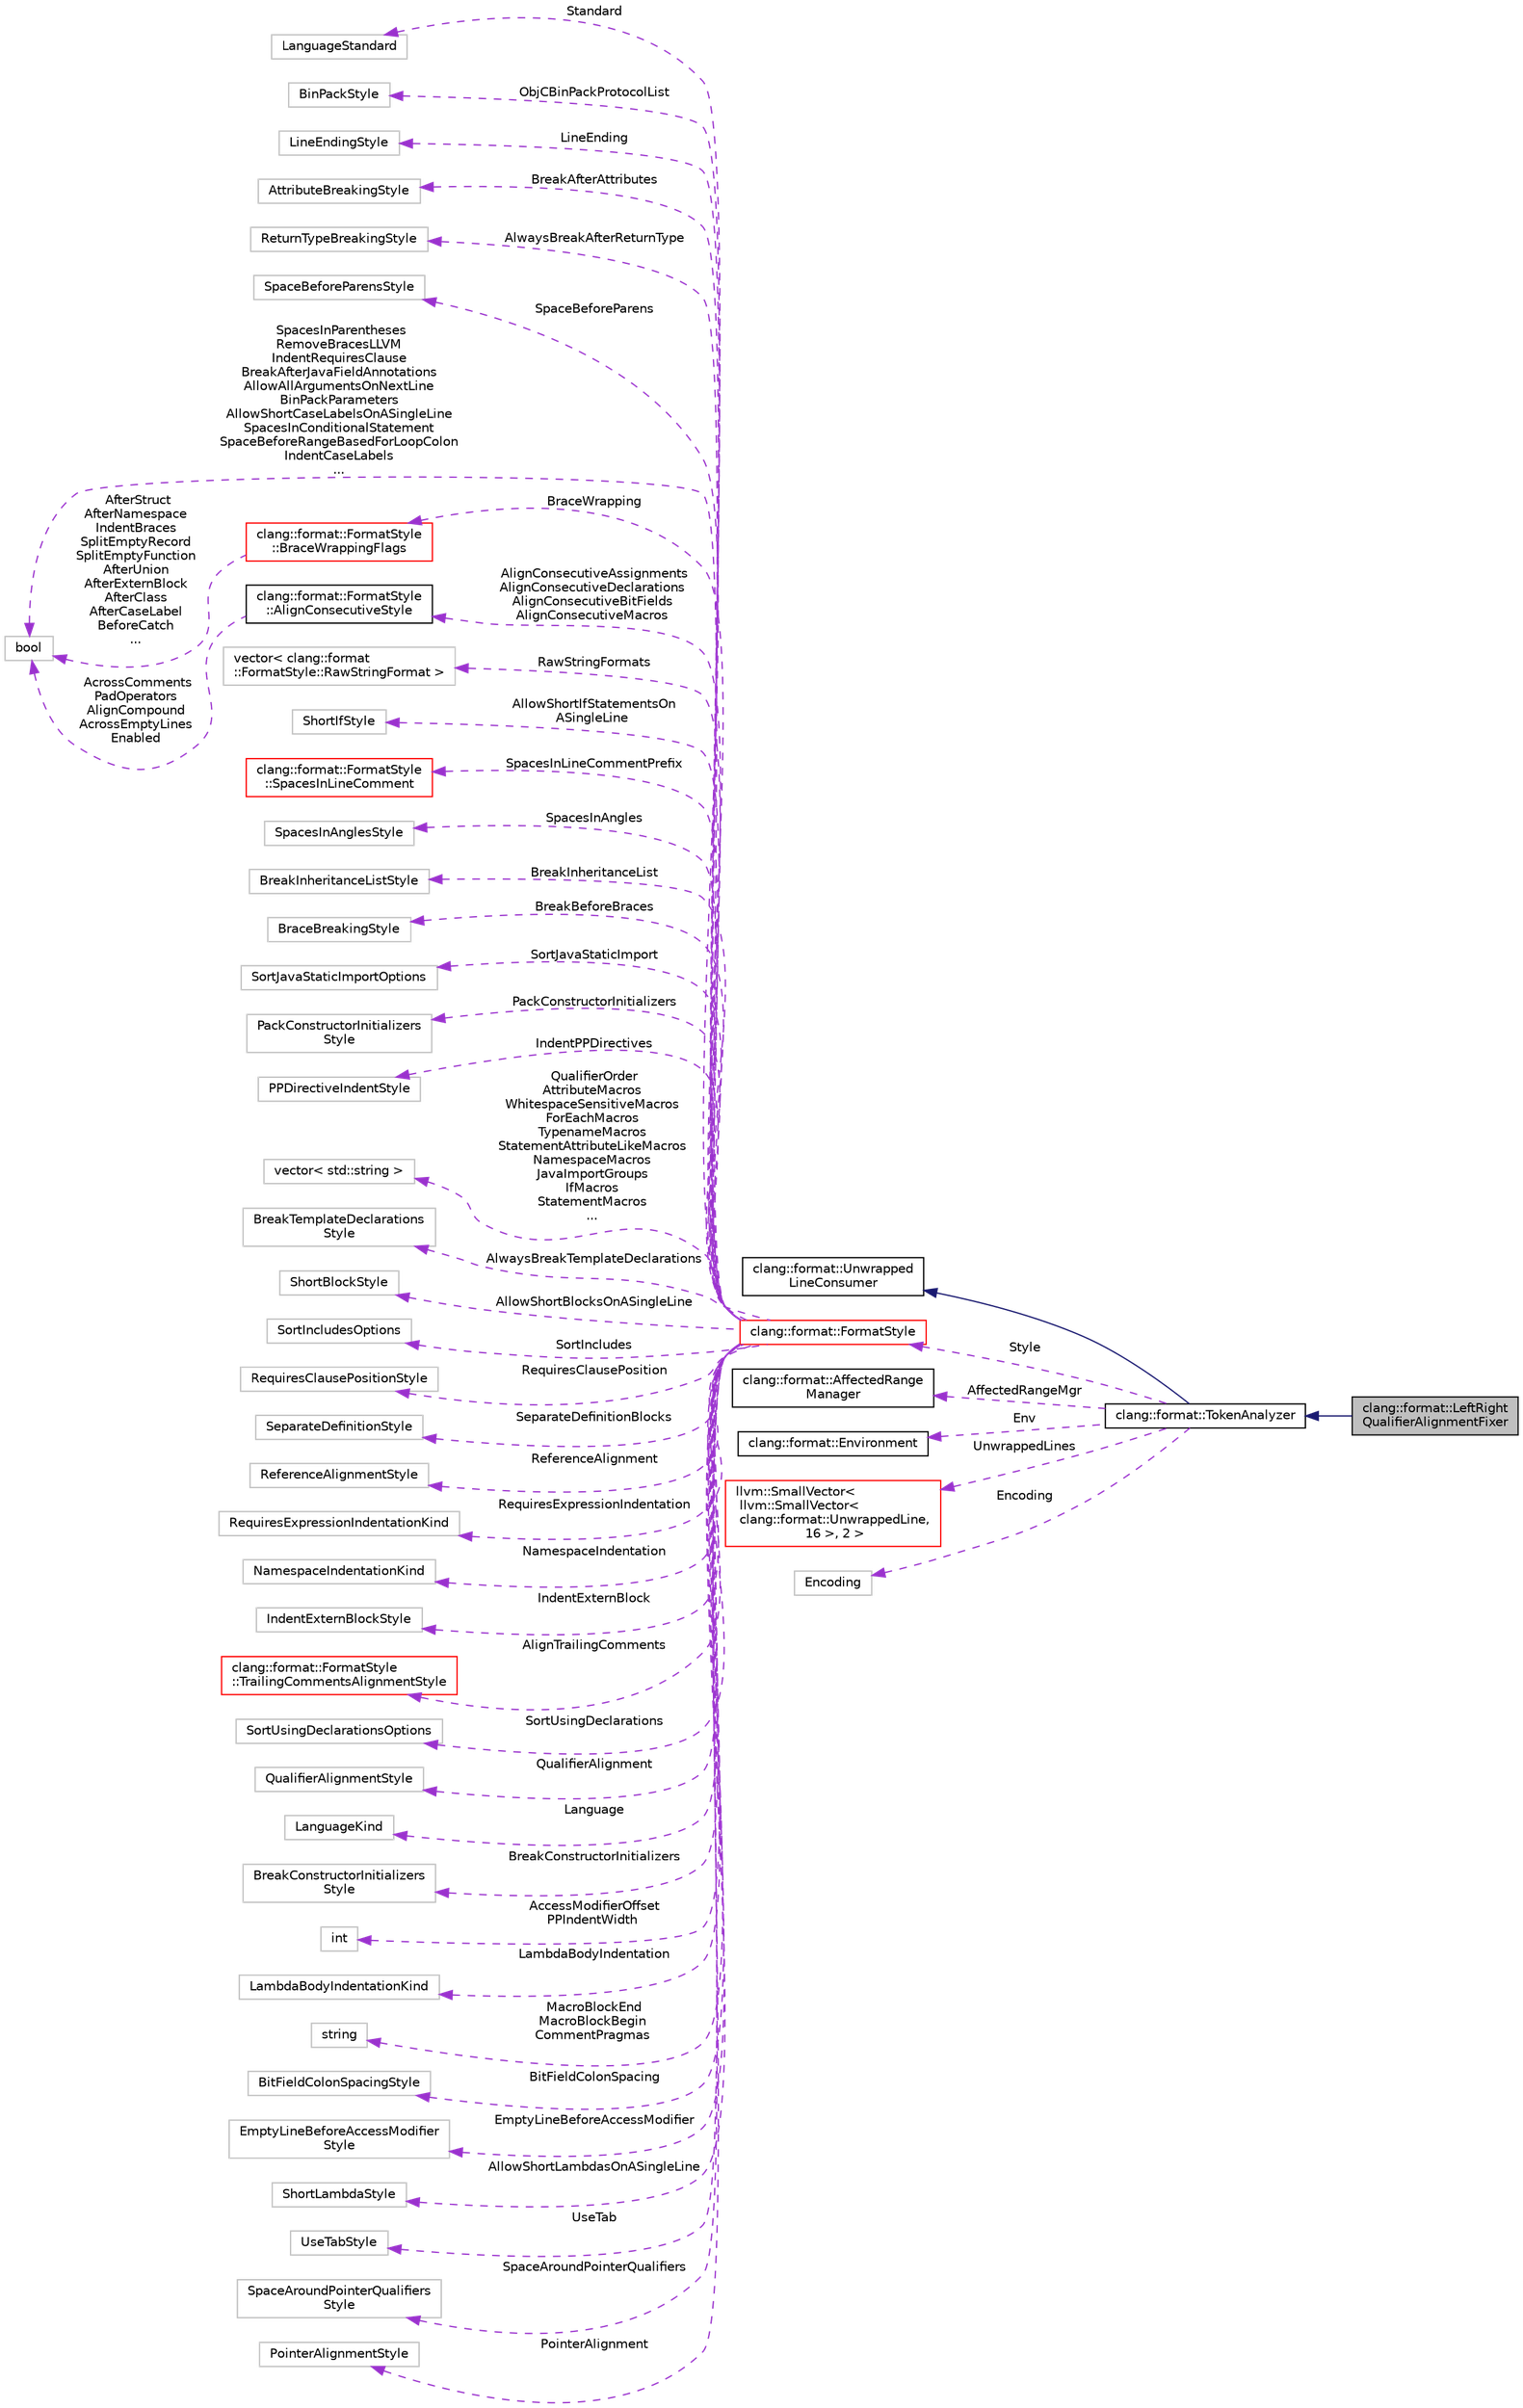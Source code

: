 digraph "clang::format::LeftRightQualifierAlignmentFixer"
{
 // LATEX_PDF_SIZE
  bgcolor="transparent";
  edge [fontname="Helvetica",fontsize="10",labelfontname="Helvetica",labelfontsize="10"];
  node [fontname="Helvetica",fontsize="10",shape=record];
  rankdir="LR";
  Node1 [label="clang::format::LeftRight\lQualifierAlignmentFixer",height=0.2,width=0.4,color="black", fillcolor="grey75", style="filled", fontcolor="black",tooltip=" "];
  Node2 -> Node1 [dir="back",color="midnightblue",fontsize="10",style="solid",fontname="Helvetica"];
  Node2 [label="clang::format::TokenAnalyzer",height=0.2,width=0.4,color="black",URL="$classclang_1_1format_1_1TokenAnalyzer.html",tooltip=" "];
  Node3 -> Node2 [dir="back",color="midnightblue",fontsize="10",style="solid",fontname="Helvetica"];
  Node3 [label="clang::format::Unwrapped\lLineConsumer",height=0.2,width=0.4,color="black",URL="$classclang_1_1format_1_1UnwrappedLineConsumer.html",tooltip=" "];
  Node4 -> Node2 [dir="back",color="darkorchid3",fontsize="10",style="dashed",label=" Style" ,fontname="Helvetica"];
  Node4 [label="clang::format::FormatStyle",height=0.2,width=0.4,color="red",URL="$structclang_1_1format_1_1FormatStyle.html",tooltip="The FormatStyle is used to configure the formatting to follow specific guidelines."];
  Node5 -> Node4 [dir="back",color="darkorchid3",fontsize="10",style="dashed",label=" Standard" ,fontname="Helvetica"];
  Node5 [label="LanguageStandard",height=0.2,width=0.4,color="grey75",tooltip=" "];
  Node6 -> Node4 [dir="back",color="darkorchid3",fontsize="10",style="dashed",label=" ObjCBinPackProtocolList" ,fontname="Helvetica"];
  Node6 [label="BinPackStyle",height=0.2,width=0.4,color="grey75",tooltip=" "];
  Node7 -> Node4 [dir="back",color="darkorchid3",fontsize="10",style="dashed",label=" LineEnding" ,fontname="Helvetica"];
  Node7 [label="LineEndingStyle",height=0.2,width=0.4,color="grey75",tooltip=" "];
  Node8 -> Node4 [dir="back",color="darkorchid3",fontsize="10",style="dashed",label=" BreakAfterAttributes" ,fontname="Helvetica"];
  Node8 [label="AttributeBreakingStyle",height=0.2,width=0.4,color="grey75",tooltip=" "];
  Node9 -> Node4 [dir="back",color="darkorchid3",fontsize="10",style="dashed",label=" AlwaysBreakAfterReturnType" ,fontname="Helvetica"];
  Node9 [label="ReturnTypeBreakingStyle",height=0.2,width=0.4,color="grey75",tooltip=" "];
  Node10 -> Node4 [dir="back",color="darkorchid3",fontsize="10",style="dashed",label=" SpaceBeforeParens" ,fontname="Helvetica"];
  Node10 [label="SpaceBeforeParensStyle",height=0.2,width=0.4,color="grey75",tooltip=" "];
  Node11 -> Node4 [dir="back",color="darkorchid3",fontsize="10",style="dashed",label=" BraceWrapping" ,fontname="Helvetica"];
  Node11 [label="clang::format::FormatStyle\l::BraceWrappingFlags",height=0.2,width=0.4,color="red",URL="$structclang_1_1format_1_1FormatStyle_1_1BraceWrappingFlags.html",tooltip="Precise control over the wrapping of braces."];
  Node12 -> Node11 [dir="back",color="darkorchid3",fontsize="10",style="dashed",label=" AfterStruct\nAfterNamespace\nIndentBraces\nSplitEmptyRecord\nSplitEmptyFunction\nAfterUnion\nAfterExternBlock\nAfterClass\nAfterCaseLabel\nBeforeCatch\n..." ,fontname="Helvetica"];
  Node12 [label="bool",height=0.2,width=0.4,color="grey75",tooltip=" "];
  Node14 -> Node4 [dir="back",color="darkorchid3",fontsize="10",style="dashed",label=" RawStringFormats" ,fontname="Helvetica"];
  Node14 [label="vector\< clang::format\l::FormatStyle::RawStringFormat \>",height=0.2,width=0.4,color="grey75",tooltip=" "];
  Node15 -> Node4 [dir="back",color="darkorchid3",fontsize="10",style="dashed",label=" AllowShortIfStatementsOn\lASingleLine" ,fontname="Helvetica"];
  Node15 [label="ShortIfStyle",height=0.2,width=0.4,color="grey75",tooltip=" "];
  Node16 -> Node4 [dir="back",color="darkorchid3",fontsize="10",style="dashed",label=" SpacesInLineCommentPrefix" ,fontname="Helvetica"];
  Node16 [label="clang::format::FormatStyle\l::SpacesInLineComment",height=0.2,width=0.4,color="red",URL="$structclang_1_1format_1_1FormatStyle_1_1SpacesInLineComment.html",tooltip="Control of spaces within a single line comment."];
  Node18 -> Node4 [dir="back",color="darkorchid3",fontsize="10",style="dashed",label=" SpacesInAngles" ,fontname="Helvetica"];
  Node18 [label="SpacesInAnglesStyle",height=0.2,width=0.4,color="grey75",tooltip=" "];
  Node19 -> Node4 [dir="back",color="darkorchid3",fontsize="10",style="dashed",label=" BreakInheritanceList" ,fontname="Helvetica"];
  Node19 [label="BreakInheritanceListStyle",height=0.2,width=0.4,color="grey75",tooltip=" "];
  Node20 -> Node4 [dir="back",color="darkorchid3",fontsize="10",style="dashed",label=" BreakBeforeBraces" ,fontname="Helvetica"];
  Node20 [label="BraceBreakingStyle",height=0.2,width=0.4,color="grey75",tooltip=" "];
  Node21 -> Node4 [dir="back",color="darkorchid3",fontsize="10",style="dashed",label=" SortJavaStaticImport" ,fontname="Helvetica"];
  Node21 [label="SortJavaStaticImportOptions",height=0.2,width=0.4,color="grey75",tooltip=" "];
  Node22 -> Node4 [dir="back",color="darkorchid3",fontsize="10",style="dashed",label=" PackConstructorInitializers" ,fontname="Helvetica"];
  Node22 [label="PackConstructorInitializers\lStyle",height=0.2,width=0.4,color="grey75",tooltip=" "];
  Node23 -> Node4 [dir="back",color="darkorchid3",fontsize="10",style="dashed",label=" IndentPPDirectives" ,fontname="Helvetica"];
  Node23 [label="PPDirectiveIndentStyle",height=0.2,width=0.4,color="grey75",tooltip=" "];
  Node24 -> Node4 [dir="back",color="darkorchid3",fontsize="10",style="dashed",label=" QualifierOrder\nAttributeMacros\nWhitespaceSensitiveMacros\nForEachMacros\nTypenameMacros\nStatementAttributeLikeMacros\nNamespaceMacros\nJavaImportGroups\nIfMacros\nStatementMacros\n..." ,fontname="Helvetica"];
  Node24 [label="vector\< std::string \>",height=0.2,width=0.4,color="grey75",tooltip=" "];
  Node25 -> Node4 [dir="back",color="darkorchid3",fontsize="10",style="dashed",label=" AlwaysBreakTemplateDeclarations" ,fontname="Helvetica"];
  Node25 [label="BreakTemplateDeclarations\lStyle",height=0.2,width=0.4,color="grey75",tooltip=" "];
  Node26 -> Node4 [dir="back",color="darkorchid3",fontsize="10",style="dashed",label=" AllowShortBlocksOnASingleLine" ,fontname="Helvetica"];
  Node26 [label="ShortBlockStyle",height=0.2,width=0.4,color="grey75",tooltip=" "];
  Node27 -> Node4 [dir="back",color="darkorchid3",fontsize="10",style="dashed",label=" SortIncludes" ,fontname="Helvetica"];
  Node27 [label="SortIncludesOptions",height=0.2,width=0.4,color="grey75",tooltip=" "];
  Node28 -> Node4 [dir="back",color="darkorchid3",fontsize="10",style="dashed",label=" RequiresClausePosition" ,fontname="Helvetica"];
  Node28 [label="RequiresClausePositionStyle",height=0.2,width=0.4,color="grey75",tooltip=" "];
  Node29 -> Node4 [dir="back",color="darkorchid3",fontsize="10",style="dashed",label=" AlignConsecutiveAssignments\nAlignConsecutiveDeclarations\nAlignConsecutiveBitFields\nAlignConsecutiveMacros" ,fontname="Helvetica"];
  Node29 [label="clang::format::FormatStyle\l::AlignConsecutiveStyle",height=0.2,width=0.4,color="black",URL="$structclang_1_1format_1_1FormatStyle_1_1AlignConsecutiveStyle.html",tooltip="Alignment options."];
  Node12 -> Node29 [dir="back",color="darkorchid3",fontsize="10",style="dashed",label=" AcrossComments\nPadOperators\nAlignCompound\nAcrossEmptyLines\nEnabled" ,fontname="Helvetica"];
  Node30 -> Node4 [dir="back",color="darkorchid3",fontsize="10",style="dashed",label=" SeparateDefinitionBlocks" ,fontname="Helvetica"];
  Node30 [label="SeparateDefinitionStyle",height=0.2,width=0.4,color="grey75",tooltip=" "];
  Node31 -> Node4 [dir="back",color="darkorchid3",fontsize="10",style="dashed",label=" ReferenceAlignment" ,fontname="Helvetica"];
  Node31 [label="ReferenceAlignmentStyle",height=0.2,width=0.4,color="grey75",tooltip=" "];
  Node32 -> Node4 [dir="back",color="darkorchid3",fontsize="10",style="dashed",label=" RequiresExpressionIndentation" ,fontname="Helvetica"];
  Node32 [label="RequiresExpressionIndentationKind",height=0.2,width=0.4,color="grey75",tooltip=" "];
  Node33 -> Node4 [dir="back",color="darkorchid3",fontsize="10",style="dashed",label=" NamespaceIndentation" ,fontname="Helvetica"];
  Node33 [label="NamespaceIndentationKind",height=0.2,width=0.4,color="grey75",tooltip=" "];
  Node34 -> Node4 [dir="back",color="darkorchid3",fontsize="10",style="dashed",label=" IndentExternBlock" ,fontname="Helvetica"];
  Node34 [label="IndentExternBlockStyle",height=0.2,width=0.4,color="grey75",tooltip=" "];
  Node35 -> Node4 [dir="back",color="darkorchid3",fontsize="10",style="dashed",label=" AlignTrailingComments" ,fontname="Helvetica"];
  Node35 [label="clang::format::FormatStyle\l::TrailingCommentsAlignmentStyle",height=0.2,width=0.4,color="red",URL="$structclang_1_1format_1_1FormatStyle_1_1TrailingCommentsAlignmentStyle.html",tooltip="Alignment options."];
  Node37 -> Node4 [dir="back",color="darkorchid3",fontsize="10",style="dashed",label=" SortUsingDeclarations" ,fontname="Helvetica"];
  Node37 [label="SortUsingDeclarationsOptions",height=0.2,width=0.4,color="grey75",tooltip=" "];
  Node38 -> Node4 [dir="back",color="darkorchid3",fontsize="10",style="dashed",label=" QualifierAlignment" ,fontname="Helvetica"];
  Node38 [label="QualifierAlignmentStyle",height=0.2,width=0.4,color="grey75",tooltip=" "];
  Node39 -> Node4 [dir="back",color="darkorchid3",fontsize="10",style="dashed",label=" Language" ,fontname="Helvetica"];
  Node39 [label="LanguageKind",height=0.2,width=0.4,color="grey75",tooltip=" "];
  Node40 -> Node4 [dir="back",color="darkorchid3",fontsize="10",style="dashed",label=" BreakConstructorInitializers" ,fontname="Helvetica"];
  Node40 [label="BreakConstructorInitializers\lStyle",height=0.2,width=0.4,color="grey75",tooltip=" "];
  Node41 -> Node4 [dir="back",color="darkorchid3",fontsize="10",style="dashed",label=" AccessModifierOffset\nPPIndentWidth" ,fontname="Helvetica"];
  Node41 [label="int",height=0.2,width=0.4,color="grey75",tooltip=" "];
  Node42 -> Node4 [dir="back",color="darkorchid3",fontsize="10",style="dashed",label=" LambdaBodyIndentation" ,fontname="Helvetica"];
  Node42 [label="LambdaBodyIndentationKind",height=0.2,width=0.4,color="grey75",tooltip=" "];
  Node43 -> Node4 [dir="back",color="darkorchid3",fontsize="10",style="dashed",label=" MacroBlockEnd\nMacroBlockBegin\nCommentPragmas" ,fontname="Helvetica"];
  Node43 [label="string",height=0.2,width=0.4,color="grey75",tooltip=" "];
  Node44 -> Node4 [dir="back",color="darkorchid3",fontsize="10",style="dashed",label=" BitFieldColonSpacing" ,fontname="Helvetica"];
  Node44 [label="BitFieldColonSpacingStyle",height=0.2,width=0.4,color="grey75",tooltip=" "];
  Node12 -> Node4 [dir="back",color="darkorchid3",fontsize="10",style="dashed",label=" SpacesInParentheses\nRemoveBracesLLVM\nIndentRequiresClause\nBreakAfterJavaFieldAnnotations\nAllowAllArgumentsOnNextLine\nBinPackParameters\nAllowShortCaseLabelsOnASingleLine\nSpacesInConditionalStatement\nSpaceBeforeRangeBasedForLoopColon\nIndentCaseLabels\n..." ,fontname="Helvetica"];
  Node45 -> Node4 [dir="back",color="darkorchid3",fontsize="10",style="dashed",label=" EmptyLineBeforeAccessModifier" ,fontname="Helvetica"];
  Node45 [label="EmptyLineBeforeAccessModifier\lStyle",height=0.2,width=0.4,color="grey75",tooltip=" "];
  Node46 -> Node4 [dir="back",color="darkorchid3",fontsize="10",style="dashed",label=" AllowShortLambdasOnASingleLine" ,fontname="Helvetica"];
  Node46 [label="ShortLambdaStyle",height=0.2,width=0.4,color="grey75",tooltip=" "];
  Node47 -> Node4 [dir="back",color="darkorchid3",fontsize="10",style="dashed",label=" UseTab" ,fontname="Helvetica"];
  Node47 [label="UseTabStyle",height=0.2,width=0.4,color="grey75",tooltip=" "];
  Node48 -> Node4 [dir="back",color="darkorchid3",fontsize="10",style="dashed",label=" SpaceAroundPointerQualifiers" ,fontname="Helvetica"];
  Node48 [label="SpaceAroundPointerQualifiers\lStyle",height=0.2,width=0.4,color="grey75",tooltip=" "];
  Node49 -> Node4 [dir="back",color="darkorchid3",fontsize="10",style="dashed",label=" PointerAlignment" ,fontname="Helvetica"];
  Node49 [label="PointerAlignmentStyle",height=0.2,width=0.4,color="grey75",tooltip=" "];
  Node68 -> Node2 [dir="back",color="darkorchid3",fontsize="10",style="dashed",label=" AffectedRangeMgr" ,fontname="Helvetica"];
  Node68 [label="clang::format::AffectedRange\lManager",height=0.2,width=0.4,color="black",URL="$classclang_1_1format_1_1AffectedRangeManager.html",tooltip=" "];
  Node69 -> Node2 [dir="back",color="darkorchid3",fontsize="10",style="dashed",label=" Env" ,fontname="Helvetica"];
  Node69 [label="clang::format::Environment",height=0.2,width=0.4,color="black",URL="$classclang_1_1format_1_1Environment.html",tooltip=" "];
  Node70 -> Node2 [dir="back",color="darkorchid3",fontsize="10",style="dashed",label=" UnwrappedLines" ,fontname="Helvetica"];
  Node70 [label="llvm::SmallVector\<\l llvm::SmallVector\<\l clang::format::UnwrappedLine,\l 16 \>, 2 \>",height=0.2,width=0.4,color="red",URL="$classllvm_1_1SmallVector.html",tooltip=" "];
  Node72 -> Node2 [dir="back",color="darkorchid3",fontsize="10",style="dashed",label=" Encoding" ,fontname="Helvetica"];
  Node72 [label="Encoding",height=0.2,width=0.4,color="grey75",tooltip=" "];
}
